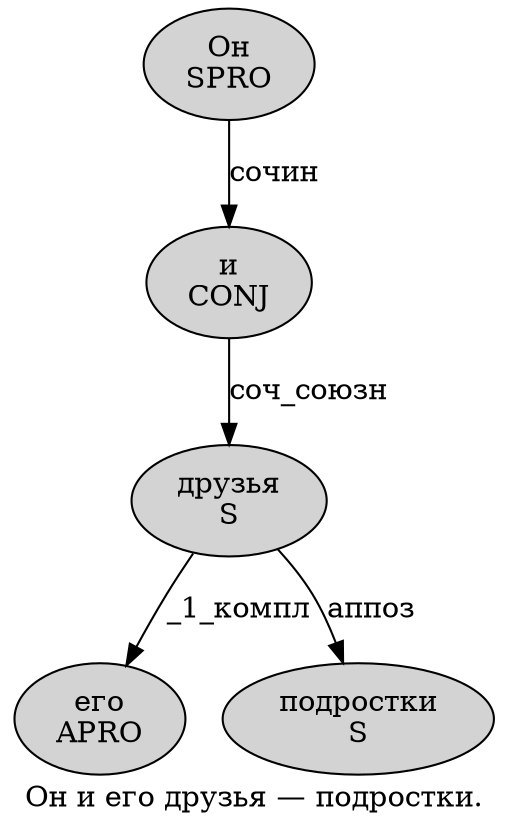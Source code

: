 digraph SENTENCE_3808 {
	graph [label="Он и его друзья — подростки."]
	node [style=filled]
		0 [label="Он
SPRO" color="" fillcolor=lightgray penwidth=1 shape=ellipse]
		1 [label="и
CONJ" color="" fillcolor=lightgray penwidth=1 shape=ellipse]
		2 [label="его
APRO" color="" fillcolor=lightgray penwidth=1 shape=ellipse]
		3 [label="друзья
S" color="" fillcolor=lightgray penwidth=1 shape=ellipse]
		5 [label="подростки
S" color="" fillcolor=lightgray penwidth=1 shape=ellipse]
			1 -> 3 [label="соч_союзн"]
			0 -> 1 [label="сочин"]
			3 -> 2 [label="_1_компл"]
			3 -> 5 [label="аппоз"]
}